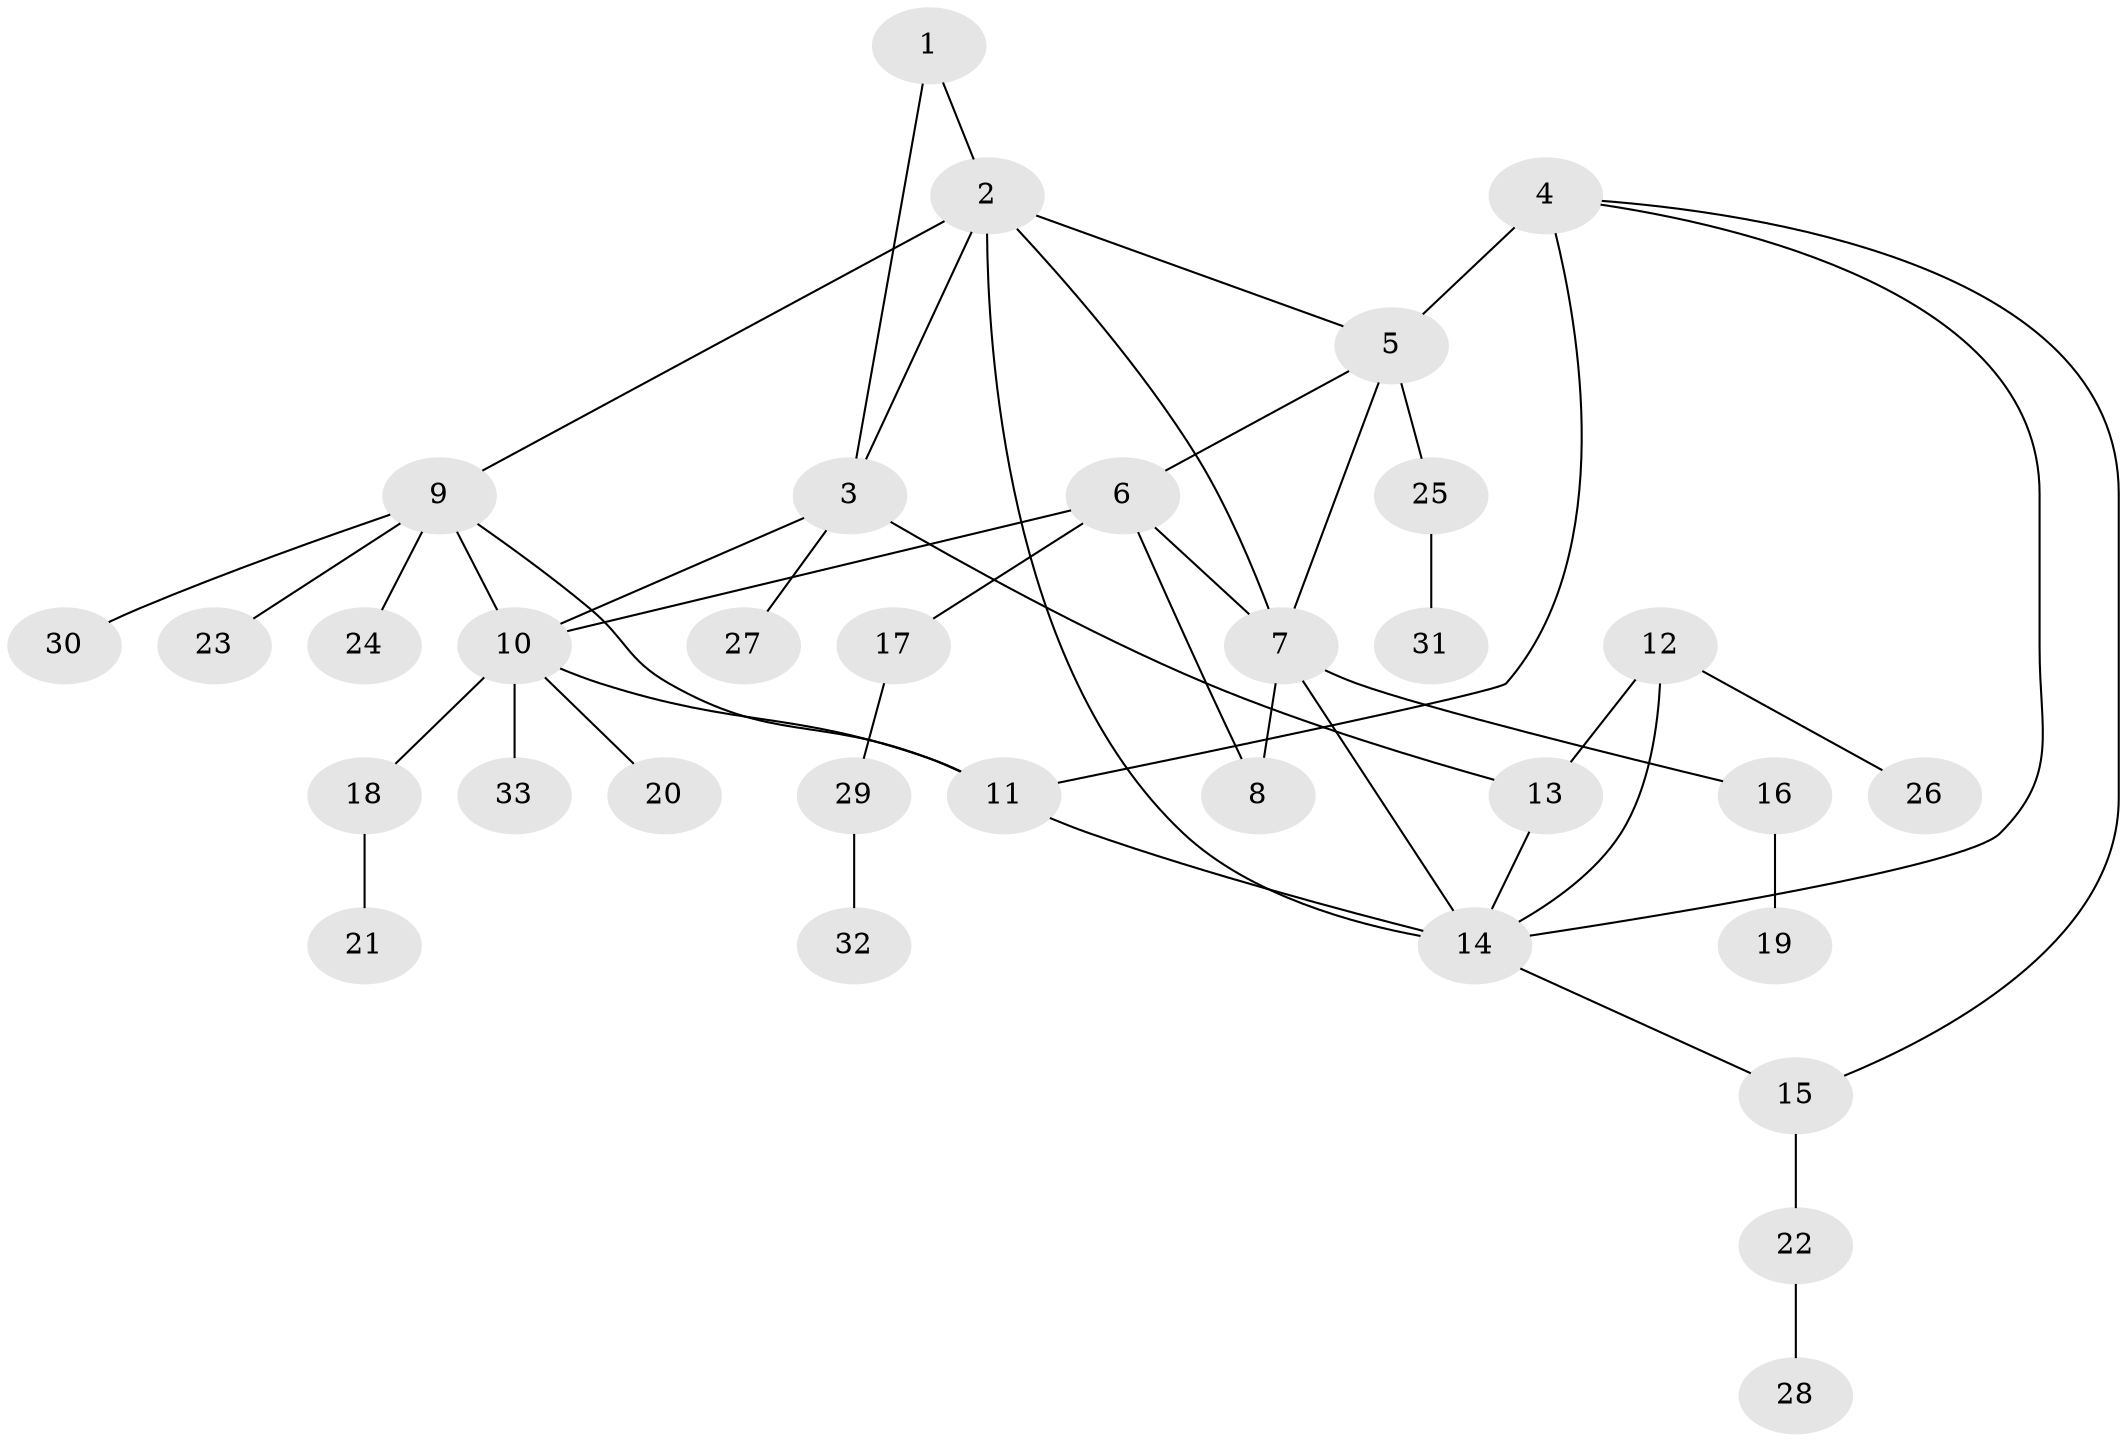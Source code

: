 // original degree distribution, {3: 0.10606060606060606, 7: 0.030303030303030304, 6: 0.030303030303030304, 5: 0.030303030303030304, 8: 0.030303030303030304, 4: 0.030303030303030304, 12: 0.015151515151515152, 2: 0.19696969696969696, 9: 0.015151515151515152, 1: 0.5151515151515151}
// Generated by graph-tools (version 1.1) at 2025/37/03/09/25 02:37:11]
// undirected, 33 vertices, 46 edges
graph export_dot {
graph [start="1"]
  node [color=gray90,style=filled];
  1;
  2;
  3;
  4;
  5;
  6;
  7;
  8;
  9;
  10;
  11;
  12;
  13;
  14;
  15;
  16;
  17;
  18;
  19;
  20;
  21;
  22;
  23;
  24;
  25;
  26;
  27;
  28;
  29;
  30;
  31;
  32;
  33;
  1 -- 2 [weight=1.0];
  1 -- 3 [weight=1.0];
  2 -- 3 [weight=1.0];
  2 -- 5 [weight=1.0];
  2 -- 7 [weight=1.0];
  2 -- 9 [weight=1.0];
  2 -- 14 [weight=1.0];
  3 -- 10 [weight=1.0];
  3 -- 13 [weight=1.0];
  3 -- 27 [weight=1.0];
  4 -- 5 [weight=2.0];
  4 -- 11 [weight=2.0];
  4 -- 14 [weight=1.0];
  4 -- 15 [weight=1.0];
  5 -- 6 [weight=1.0];
  5 -- 7 [weight=1.0];
  5 -- 25 [weight=1.0];
  6 -- 7 [weight=2.0];
  6 -- 8 [weight=1.0];
  6 -- 10 [weight=1.0];
  6 -- 17 [weight=1.0];
  7 -- 8 [weight=1.0];
  7 -- 14 [weight=1.0];
  7 -- 16 [weight=1.0];
  9 -- 10 [weight=1.0];
  9 -- 11 [weight=1.0];
  9 -- 23 [weight=1.0];
  9 -- 24 [weight=1.0];
  9 -- 30 [weight=1.0];
  10 -- 11 [weight=1.0];
  10 -- 18 [weight=1.0];
  10 -- 20 [weight=1.0];
  10 -- 33 [weight=1.0];
  11 -- 14 [weight=2.0];
  12 -- 13 [weight=9.0];
  12 -- 14 [weight=1.0];
  12 -- 26 [weight=1.0];
  13 -- 14 [weight=1.0];
  14 -- 15 [weight=1.0];
  15 -- 22 [weight=2.0];
  16 -- 19 [weight=1.0];
  17 -- 29 [weight=1.0];
  18 -- 21 [weight=1.0];
  22 -- 28 [weight=1.0];
  25 -- 31 [weight=1.0];
  29 -- 32 [weight=1.0];
}
